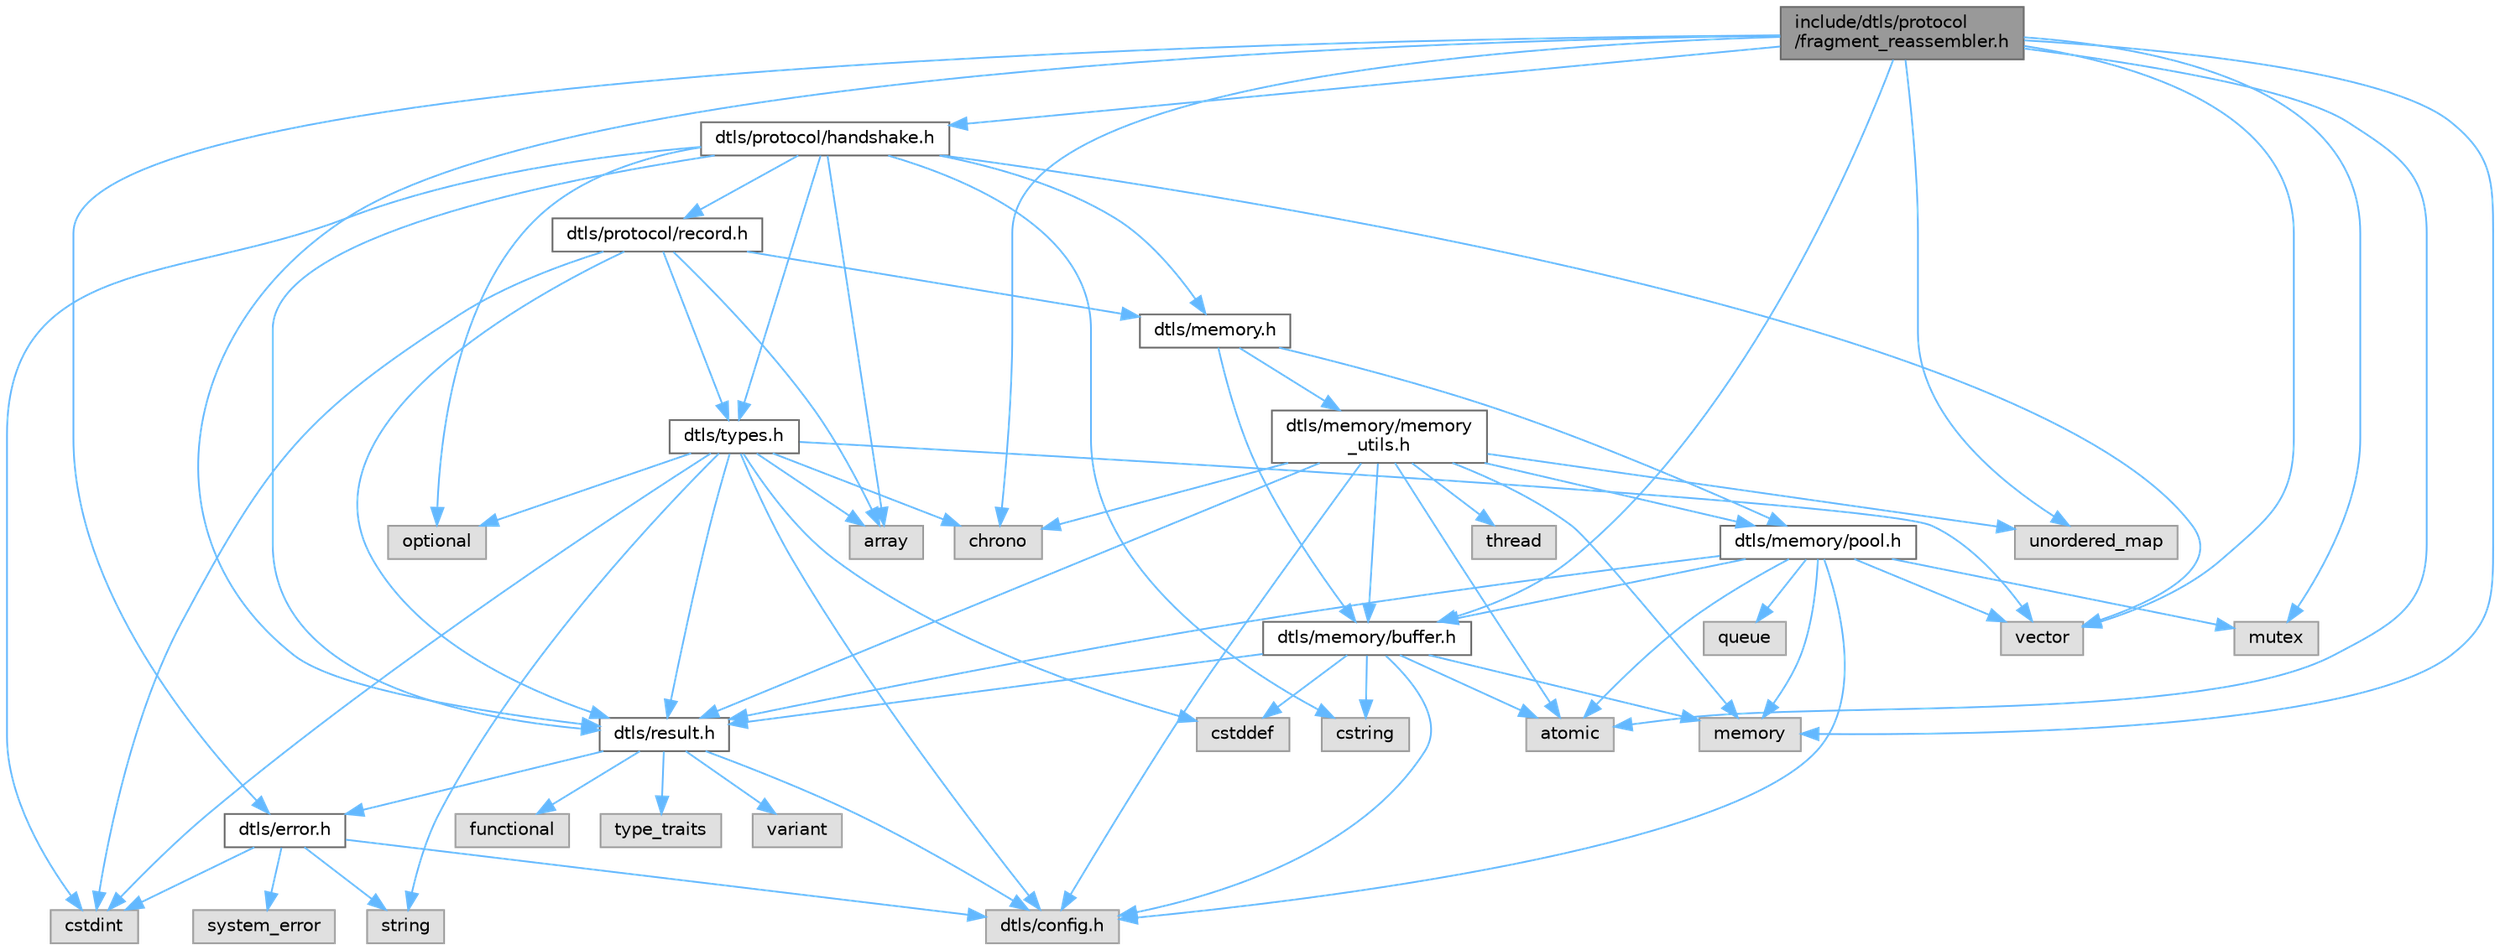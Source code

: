 digraph "include/dtls/protocol/fragment_reassembler.h"
{
 // LATEX_PDF_SIZE
  bgcolor="transparent";
  edge [fontname=Helvetica,fontsize=10,labelfontname=Helvetica,labelfontsize=10];
  node [fontname=Helvetica,fontsize=10,shape=box,height=0.2,width=0.4];
  Node1 [id="Node000001",label="include/dtls/protocol\l/fragment_reassembler.h",height=0.2,width=0.4,color="gray40", fillcolor="grey60", style="filled", fontcolor="black",tooltip=" "];
  Node1 -> Node2 [id="edge1_Node000001_Node000002",color="steelblue1",style="solid",tooltip=" "];
  Node2 [id="Node000002",label="dtls/error.h",height=0.2,width=0.4,color="grey40", fillcolor="white", style="filled",URL="$error_8h.html",tooltip=" "];
  Node2 -> Node3 [id="edge2_Node000002_Node000003",color="steelblue1",style="solid",tooltip=" "];
  Node3 [id="Node000003",label="dtls/config.h",height=0.2,width=0.4,color="grey60", fillcolor="#E0E0E0", style="filled",tooltip=" "];
  Node2 -> Node4 [id="edge3_Node000002_Node000004",color="steelblue1",style="solid",tooltip=" "];
  Node4 [id="Node000004",label="system_error",height=0.2,width=0.4,color="grey60", fillcolor="#E0E0E0", style="filled",tooltip=" "];
  Node2 -> Node5 [id="edge4_Node000002_Node000005",color="steelblue1",style="solid",tooltip=" "];
  Node5 [id="Node000005",label="string",height=0.2,width=0.4,color="grey60", fillcolor="#E0E0E0", style="filled",tooltip=" "];
  Node2 -> Node6 [id="edge5_Node000002_Node000006",color="steelblue1",style="solid",tooltip=" "];
  Node6 [id="Node000006",label="cstdint",height=0.2,width=0.4,color="grey60", fillcolor="#E0E0E0", style="filled",tooltip=" "];
  Node1 -> Node7 [id="edge6_Node000001_Node000007",color="steelblue1",style="solid",tooltip=" "];
  Node7 [id="Node000007",label="dtls/result.h",height=0.2,width=0.4,color="grey40", fillcolor="white", style="filled",URL="$result_8h.html",tooltip=" "];
  Node7 -> Node3 [id="edge7_Node000007_Node000003",color="steelblue1",style="solid",tooltip=" "];
  Node7 -> Node2 [id="edge8_Node000007_Node000002",color="steelblue1",style="solid",tooltip=" "];
  Node7 -> Node8 [id="edge9_Node000007_Node000008",color="steelblue1",style="solid",tooltip=" "];
  Node8 [id="Node000008",label="variant",height=0.2,width=0.4,color="grey60", fillcolor="#E0E0E0", style="filled",tooltip=" "];
  Node7 -> Node9 [id="edge10_Node000007_Node000009",color="steelblue1",style="solid",tooltip=" "];
  Node9 [id="Node000009",label="functional",height=0.2,width=0.4,color="grey60", fillcolor="#E0E0E0", style="filled",tooltip=" "];
  Node7 -> Node10 [id="edge11_Node000007_Node000010",color="steelblue1",style="solid",tooltip=" "];
  Node10 [id="Node000010",label="type_traits",height=0.2,width=0.4,color="grey60", fillcolor="#E0E0E0", style="filled",tooltip=" "];
  Node1 -> Node11 [id="edge12_Node000001_Node000011",color="steelblue1",style="solid",tooltip=" "];
  Node11 [id="Node000011",label="dtls/memory/buffer.h",height=0.2,width=0.4,color="grey40", fillcolor="white", style="filled",URL="$buffer_8h.html",tooltip=" "];
  Node11 -> Node3 [id="edge13_Node000011_Node000003",color="steelblue1",style="solid",tooltip=" "];
  Node11 -> Node7 [id="edge14_Node000011_Node000007",color="steelblue1",style="solid",tooltip=" "];
  Node11 -> Node12 [id="edge15_Node000011_Node000012",color="steelblue1",style="solid",tooltip=" "];
  Node12 [id="Node000012",label="memory",height=0.2,width=0.4,color="grey60", fillcolor="#E0E0E0", style="filled",tooltip=" "];
  Node11 -> Node13 [id="edge16_Node000011_Node000013",color="steelblue1",style="solid",tooltip=" "];
  Node13 [id="Node000013",label="cstddef",height=0.2,width=0.4,color="grey60", fillcolor="#E0E0E0", style="filled",tooltip=" "];
  Node11 -> Node14 [id="edge17_Node000011_Node000014",color="steelblue1",style="solid",tooltip=" "];
  Node14 [id="Node000014",label="cstring",height=0.2,width=0.4,color="grey60", fillcolor="#E0E0E0", style="filled",tooltip=" "];
  Node11 -> Node15 [id="edge18_Node000011_Node000015",color="steelblue1",style="solid",tooltip=" "];
  Node15 [id="Node000015",label="atomic",height=0.2,width=0.4,color="grey60", fillcolor="#E0E0E0", style="filled",tooltip=" "];
  Node1 -> Node16 [id="edge19_Node000001_Node000016",color="steelblue1",style="solid",tooltip=" "];
  Node16 [id="Node000016",label="dtls/protocol/handshake.h",height=0.2,width=0.4,color="grey40", fillcolor="white", style="filled",URL="$handshake_8h.html",tooltip=" "];
  Node16 -> Node17 [id="edge20_Node000016_Node000017",color="steelblue1",style="solid",tooltip=" "];
  Node17 [id="Node000017",label="dtls/types.h",height=0.2,width=0.4,color="grey40", fillcolor="white", style="filled",URL="$types_8h.html",tooltip="Core DTLS v1.3 Protocol Types and Constants."];
  Node17 -> Node3 [id="edge21_Node000017_Node000003",color="steelblue1",style="solid",tooltip=" "];
  Node17 -> Node7 [id="edge22_Node000017_Node000007",color="steelblue1",style="solid",tooltip=" "];
  Node17 -> Node6 [id="edge23_Node000017_Node000006",color="steelblue1",style="solid",tooltip=" "];
  Node17 -> Node13 [id="edge24_Node000017_Node000013",color="steelblue1",style="solid",tooltip=" "];
  Node17 -> Node18 [id="edge25_Node000017_Node000018",color="steelblue1",style="solid",tooltip=" "];
  Node18 [id="Node000018",label="array",height=0.2,width=0.4,color="grey60", fillcolor="#E0E0E0", style="filled",tooltip=" "];
  Node17 -> Node19 [id="edge26_Node000017_Node000019",color="steelblue1",style="solid",tooltip=" "];
  Node19 [id="Node000019",label="vector",height=0.2,width=0.4,color="grey60", fillcolor="#E0E0E0", style="filled",tooltip=" "];
  Node17 -> Node5 [id="edge27_Node000017_Node000005",color="steelblue1",style="solid",tooltip=" "];
  Node17 -> Node20 [id="edge28_Node000017_Node000020",color="steelblue1",style="solid",tooltip=" "];
  Node20 [id="Node000020",label="chrono",height=0.2,width=0.4,color="grey60", fillcolor="#E0E0E0", style="filled",tooltip=" "];
  Node17 -> Node21 [id="edge29_Node000017_Node000021",color="steelblue1",style="solid",tooltip=" "];
  Node21 [id="Node000021",label="optional",height=0.2,width=0.4,color="grey60", fillcolor="#E0E0E0", style="filled",tooltip=" "];
  Node16 -> Node7 [id="edge30_Node000016_Node000007",color="steelblue1",style="solid",tooltip=" "];
  Node16 -> Node22 [id="edge31_Node000016_Node000022",color="steelblue1",style="solid",tooltip=" "];
  Node22 [id="Node000022",label="dtls/memory.h",height=0.2,width=0.4,color="grey40", fillcolor="white", style="filled",URL="$memory_8h.html",tooltip=" "];
  Node22 -> Node11 [id="edge32_Node000022_Node000011",color="steelblue1",style="solid",tooltip=" "];
  Node22 -> Node23 [id="edge33_Node000022_Node000023",color="steelblue1",style="solid",tooltip=" "];
  Node23 [id="Node000023",label="dtls/memory/pool.h",height=0.2,width=0.4,color="grey40", fillcolor="white", style="filled",URL="$pool_8h.html",tooltip=" "];
  Node23 -> Node3 [id="edge34_Node000023_Node000003",color="steelblue1",style="solid",tooltip=" "];
  Node23 -> Node7 [id="edge35_Node000023_Node000007",color="steelblue1",style="solid",tooltip=" "];
  Node23 -> Node11 [id="edge36_Node000023_Node000011",color="steelblue1",style="solid",tooltip=" "];
  Node23 -> Node12 [id="edge37_Node000023_Node000012",color="steelblue1",style="solid",tooltip=" "];
  Node23 -> Node24 [id="edge38_Node000023_Node000024",color="steelblue1",style="solid",tooltip=" "];
  Node24 [id="Node000024",label="queue",height=0.2,width=0.4,color="grey60", fillcolor="#E0E0E0", style="filled",tooltip=" "];
  Node23 -> Node25 [id="edge39_Node000023_Node000025",color="steelblue1",style="solid",tooltip=" "];
  Node25 [id="Node000025",label="mutex",height=0.2,width=0.4,color="grey60", fillcolor="#E0E0E0", style="filled",tooltip=" "];
  Node23 -> Node15 [id="edge40_Node000023_Node000015",color="steelblue1",style="solid",tooltip=" "];
  Node23 -> Node19 [id="edge41_Node000023_Node000019",color="steelblue1",style="solid",tooltip=" "];
  Node22 -> Node26 [id="edge42_Node000022_Node000026",color="steelblue1",style="solid",tooltip=" "];
  Node26 [id="Node000026",label="dtls/memory/memory\l_utils.h",height=0.2,width=0.4,color="grey40", fillcolor="white", style="filled",URL="$memory__utils_8h.html",tooltip=" "];
  Node26 -> Node3 [id="edge43_Node000026_Node000003",color="steelblue1",style="solid",tooltip=" "];
  Node26 -> Node7 [id="edge44_Node000026_Node000007",color="steelblue1",style="solid",tooltip=" "];
  Node26 -> Node11 [id="edge45_Node000026_Node000011",color="steelblue1",style="solid",tooltip=" "];
  Node26 -> Node23 [id="edge46_Node000026_Node000023",color="steelblue1",style="solid",tooltip=" "];
  Node26 -> Node12 [id="edge47_Node000026_Node000012",color="steelblue1",style="solid",tooltip=" "];
  Node26 -> Node20 [id="edge48_Node000026_Node000020",color="steelblue1",style="solid",tooltip=" "];
  Node26 -> Node15 [id="edge49_Node000026_Node000015",color="steelblue1",style="solid",tooltip=" "];
  Node26 -> Node27 [id="edge50_Node000026_Node000027",color="steelblue1",style="solid",tooltip=" "];
  Node27 [id="Node000027",label="unordered_map",height=0.2,width=0.4,color="grey60", fillcolor="#E0E0E0", style="filled",tooltip=" "];
  Node26 -> Node28 [id="edge51_Node000026_Node000028",color="steelblue1",style="solid",tooltip=" "];
  Node28 [id="Node000028",label="thread",height=0.2,width=0.4,color="grey60", fillcolor="#E0E0E0", style="filled",tooltip=" "];
  Node16 -> Node29 [id="edge52_Node000016_Node000029",color="steelblue1",style="solid",tooltip=" "];
  Node29 [id="Node000029",label="dtls/protocol/record.h",height=0.2,width=0.4,color="grey40", fillcolor="white", style="filled",URL="$record_8h.html",tooltip=" "];
  Node29 -> Node17 [id="edge53_Node000029_Node000017",color="steelblue1",style="solid",tooltip=" "];
  Node29 -> Node7 [id="edge54_Node000029_Node000007",color="steelblue1",style="solid",tooltip=" "];
  Node29 -> Node22 [id="edge55_Node000029_Node000022",color="steelblue1",style="solid",tooltip=" "];
  Node29 -> Node6 [id="edge56_Node000029_Node000006",color="steelblue1",style="solid",tooltip=" "];
  Node29 -> Node18 [id="edge57_Node000029_Node000018",color="steelblue1",style="solid",tooltip=" "];
  Node16 -> Node6 [id="edge58_Node000016_Node000006",color="steelblue1",style="solid",tooltip=" "];
  Node16 -> Node19 [id="edge59_Node000016_Node000019",color="steelblue1",style="solid",tooltip=" "];
  Node16 -> Node18 [id="edge60_Node000016_Node000018",color="steelblue1",style="solid",tooltip=" "];
  Node16 -> Node21 [id="edge61_Node000016_Node000021",color="steelblue1",style="solid",tooltip=" "];
  Node16 -> Node14 [id="edge62_Node000016_Node000014",color="steelblue1",style="solid",tooltip=" "];
  Node1 -> Node12 [id="edge63_Node000001_Node000012",color="steelblue1",style="solid",tooltip=" "];
  Node1 -> Node27 [id="edge64_Node000001_Node000027",color="steelblue1",style="solid",tooltip=" "];
  Node1 -> Node20 [id="edge65_Node000001_Node000020",color="steelblue1",style="solid",tooltip=" "];
  Node1 -> Node25 [id="edge66_Node000001_Node000025",color="steelblue1",style="solid",tooltip=" "];
  Node1 -> Node15 [id="edge67_Node000001_Node000015",color="steelblue1",style="solid",tooltip=" "];
  Node1 -> Node19 [id="edge68_Node000001_Node000019",color="steelblue1",style="solid",tooltip=" "];
}
